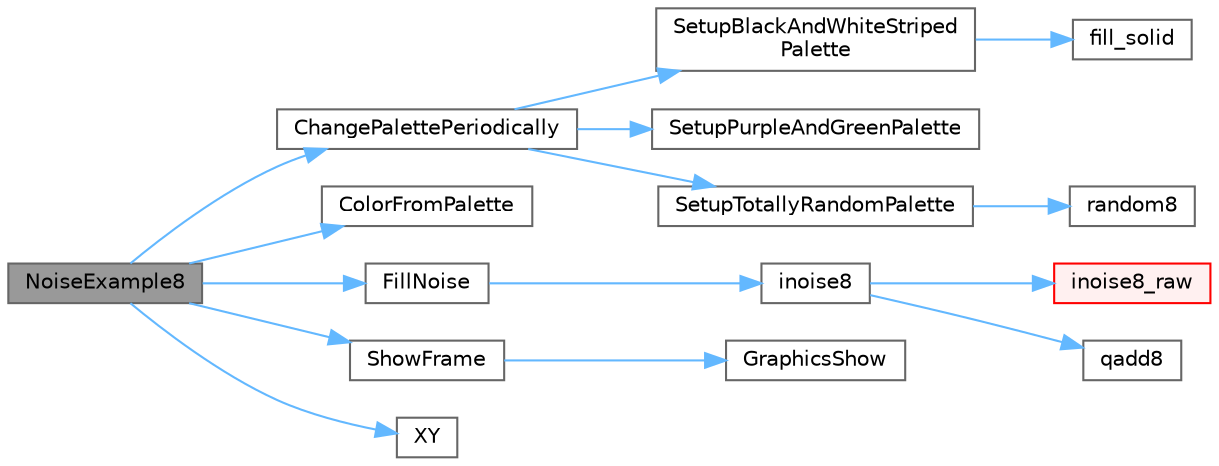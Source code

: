 digraph "NoiseExample8"
{
 // INTERACTIVE_SVG=YES
 // LATEX_PDF_SIZE
  bgcolor="transparent";
  edge [fontname=Helvetica,fontsize=10,labelfontname=Helvetica,labelfontsize=10];
  node [fontname=Helvetica,fontsize=10,shape=box,height=0.2,width=0.4];
  rankdir="LR";
  Node1 [id="Node000001",label="NoiseExample8",height=0.2,width=0.4,color="gray40", fillcolor="grey60", style="filled", fontcolor="black",tooltip=" "];
  Node1 -> Node2 [id="edge1_Node000001_Node000002",color="steelblue1",style="solid",tooltip=" "];
  Node2 [id="Node000002",label="ChangePalettePeriodically",height=0.2,width=0.4,color="grey40", fillcolor="white", style="filled",URL="$d6/d43/funky_8cpp_a50c2e0f8c7120112ab44db6f47400021.html#a50c2e0f8c7120112ab44db6f47400021",tooltip=" "];
  Node2 -> Node3 [id="edge2_Node000002_Node000003",color="steelblue1",style="solid",tooltip=" "];
  Node3 [id="Node000003",label="SetupBlackAndWhiteStriped\lPalette",height=0.2,width=0.4,color="grey40", fillcolor="white", style="filled",URL="$d6/d43/funky_8cpp_afea43f4d537a50569a537b9fa2bc2f26.html#afea43f4d537a50569a537b9fa2bc2f26",tooltip=" "];
  Node3 -> Node4 [id="edge3_Node000003_Node000004",color="steelblue1",style="solid",tooltip=" "];
  Node4 [id="Node000004",label="fill_solid",height=0.2,width=0.4,color="grey40", fillcolor="white", style="filled",URL="$d1/dfb/colorutils_8h_afcada3a28df2b4491cbee30297e39ea7.html#afcada3a28df2b4491cbee30297e39ea7",tooltip="Fill a range of LEDs with a solid color."];
  Node2 -> Node5 [id="edge4_Node000002_Node000005",color="steelblue1",style="solid",tooltip=" "];
  Node5 [id="Node000005",label="SetupPurpleAndGreenPalette",height=0.2,width=0.4,color="grey40", fillcolor="white", style="filled",URL="$d6/d43/funky_8cpp_aea1a93f40934fd32c715042e04540d46.html#aea1a93f40934fd32c715042e04540d46",tooltip=" "];
  Node2 -> Node6 [id="edge5_Node000002_Node000006",color="steelblue1",style="solid",tooltip=" "];
  Node6 [id="Node000006",label="SetupTotallyRandomPalette",height=0.2,width=0.4,color="grey40", fillcolor="white", style="filled",URL="$d6/d43/funky_8cpp_a0341f9e24549d5cbf47ce7c13eae9028.html#a0341f9e24549d5cbf47ce7c13eae9028",tooltip=" "];
  Node6 -> Node7 [id="edge6_Node000006_Node000007",color="steelblue1",style="solid",tooltip=" "];
  Node7 [id="Node000007",label="random8",height=0.2,width=0.4,color="grey40", fillcolor="white", style="filled",URL="$d2/d0d/group___random_ga4e63c74426f6516f28470dc1b814aefe.html#ga4e63c74426f6516f28470dc1b814aefe",tooltip="Generate an 8-bit random number."];
  Node1 -> Node8 [id="edge7_Node000001_Node000008",color="steelblue1",style="solid",tooltip=" "];
  Node8 [id="Node000008",label="ColorFromPalette",height=0.2,width=0.4,color="grey40", fillcolor="white", style="filled",URL="$d1/dfb/colorutils_8h_a74e1895d1234ab29fef4458532e91090.html#a74e1895d1234ab29fef4458532e91090",tooltip=" "];
  Node1 -> Node9 [id="edge8_Node000001_Node000009",color="steelblue1",style="solid",tooltip=" "];
  Node9 [id="Node000009",label="FillNoise",height=0.2,width=0.4,color="grey40", fillcolor="white", style="filled",URL="$d6/d43/funky_8cpp_ad75910933b9f979e883c13b78798580b.html#ad75910933b9f979e883c13b78798580b",tooltip=" "];
  Node9 -> Node10 [id="edge9_Node000009_Node000010",color="steelblue1",style="solid",tooltip=" "];
  Node10 [id="Node000010",label="inoise8",height=0.2,width=0.4,color="grey40", fillcolor="white", style="filled",URL="$d8/df9/group___noise_generation_gaa521ccca6038d7b5e881fe2e8f35d3bc.html#gaa521ccca6038d7b5e881fe2e8f35d3bc",tooltip="8-Bit, fixed point implementation of Perlin's noise."];
  Node10 -> Node11 [id="edge10_Node000010_Node000011",color="steelblue1",style="solid",tooltip=" "];
  Node11 [id="Node000011",label="inoise8_raw",height=0.2,width=0.4,color="red", fillcolor="#FFF0F0", style="filled",URL="$d8/df9/group___noise_generation_ga6c57ed3ea69e819c29602578ecbabd71.html#ga6c57ed3ea69e819c29602578ecbabd71",tooltip="8-bit, fixed point implementation of Perlin's noise without scaling."];
  Node10 -> Node17 [id="edge11_Node000010_Node000017",color="steelblue1",style="solid",tooltip=" "];
  Node17 [id="Node000017",label="qadd8",height=0.2,width=0.4,color="grey40", fillcolor="white", style="filled",URL="$d5/d98/group___math_ga07133b3085824d0fcd4f5086d286c4b5.html#ga07133b3085824d0fcd4f5086d286c4b5",tooltip="Add one byte to another, saturating at 0xFF."];
  Node1 -> Node18 [id="edge12_Node000001_Node000018",color="steelblue1",style="solid",tooltip=" "];
  Node18 [id="Node000018",label="ShowFrame",height=0.2,width=0.4,color="grey40", fillcolor="white", style="filled",URL="$d6/d43/funky_8cpp_ad6d911a3ab6bc1ecf4eb45713d86895b.html#ad6d911a3ab6bc1ecf4eb45713d86895b",tooltip=" "];
  Node18 -> Node19 [id="edge13_Node000018_Node000019",color="steelblue1",style="solid",tooltip=" "];
  Node19 [id="Node000019",label="GraphicsShow",height=0.2,width=0.4,color="grey40", fillcolor="white", style="filled",URL="$de/da1/gfx_8cpp_ad896a9713e06cf986a48d1e652b5e445.html#ad896a9713e06cf986a48d1e652b5e445",tooltip=" "];
  Node1 -> Node20 [id="edge14_Node000001_Node000020",color="steelblue1",style="solid",tooltip=" "];
  Node20 [id="Node000020",label="XY",height=0.2,width=0.4,color="grey40", fillcolor="white", style="filled",URL="$d6/d43/funky_8cpp_a1588dd85b5eadaa062cf10ab251f486f.html#a1588dd85b5eadaa062cf10ab251f486f",tooltip=" "];
}
